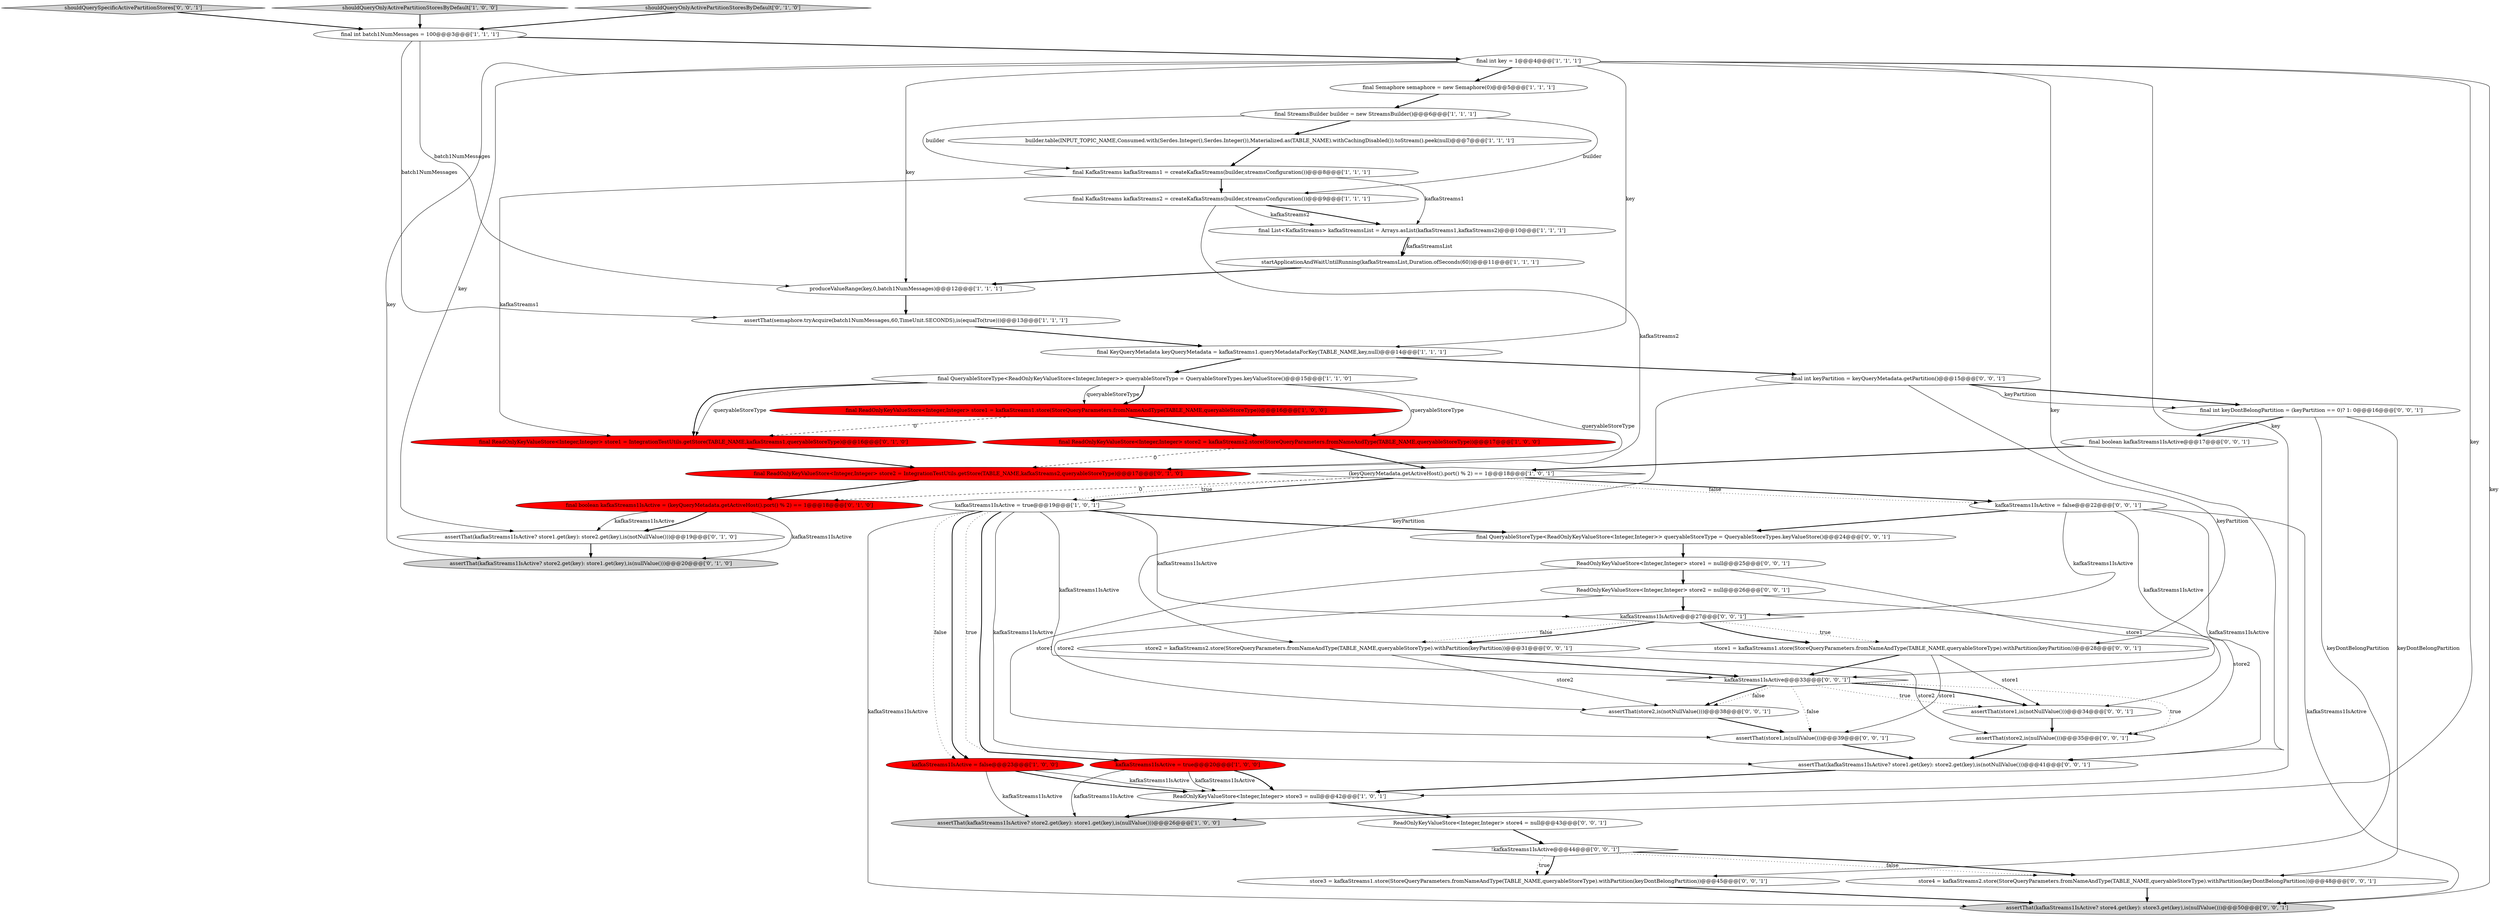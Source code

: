 digraph {
40 [style = filled, label = "store2 = kafkaStreams2.store(StoreQueryParameters.fromNameAndType(TABLE_NAME,queryableStoreType).withPartition(keyPartition))@@@31@@@['0', '0', '1']", fillcolor = white, shape = ellipse image = "AAA0AAABBB3BBB"];
36 [style = filled, label = "store3 = kafkaStreams1.store(StoreQueryParameters.fromNameAndType(TABLE_NAME,queryableStoreType).withPartition(keyDontBelongPartition))@@@45@@@['0', '0', '1']", fillcolor = white, shape = ellipse image = "AAA0AAABBB3BBB"];
15 [style = filled, label = "kafkaStreams1IsActive = false@@@23@@@['1', '0', '0']", fillcolor = red, shape = ellipse image = "AAA1AAABBB1BBB"];
25 [style = filled, label = "assertThat(kafkaStreams1IsActive? store1.get(key): store2.get(key),is(notNullValue()))@@@19@@@['0', '1', '0']", fillcolor = white, shape = ellipse image = "AAA0AAABBB2BBB"];
4 [style = filled, label = "final ReadOnlyKeyValueStore<Integer,Integer> store1 = kafkaStreams1.store(StoreQueryParameters.fromNameAndType(TABLE_NAME,queryableStoreType))@@@16@@@['1', '0', '0']", fillcolor = red, shape = ellipse image = "AAA1AAABBB1BBB"];
21 [style = filled, label = "startApplicationAndWaitUntilRunning(kafkaStreamsList,Duration.ofSeconds(60))@@@11@@@['1', '1', '1']", fillcolor = white, shape = ellipse image = "AAA0AAABBB1BBB"];
5 [style = filled, label = "final StreamsBuilder builder = new StreamsBuilder()@@@6@@@['1', '1', '1']", fillcolor = white, shape = ellipse image = "AAA0AAABBB1BBB"];
43 [style = filled, label = "shouldQuerySpecificActivePartitionStores['0', '0', '1']", fillcolor = lightgray, shape = diamond image = "AAA0AAABBB3BBB"];
10 [style = filled, label = "final Semaphore semaphore = new Semaphore(0)@@@5@@@['1', '1', '1']", fillcolor = white, shape = ellipse image = "AAA0AAABBB1BBB"];
31 [style = filled, label = "assertThat(kafkaStreams1IsActive? store4.get(key): store3.get(key),is(nullValue()))@@@50@@@['0', '0', '1']", fillcolor = lightgray, shape = ellipse image = "AAA0AAABBB3BBB"];
6 [style = filled, label = "final KeyQueryMetadata keyQueryMetadata = kafkaStreams1.queryMetadataForKey(TABLE_NAME,key,null)@@@14@@@['1', '1', '1']", fillcolor = white, shape = ellipse image = "AAA0AAABBB1BBB"];
13 [style = filled, label = "assertThat(semaphore.tryAcquire(batch1NumMessages,60,TimeUnit.SECONDS),is(equalTo(true)))@@@13@@@['1', '1', '1']", fillcolor = white, shape = ellipse image = "AAA0AAABBB1BBB"];
39 [style = filled, label = "ReadOnlyKeyValueStore<Integer,Integer> store4 = null@@@43@@@['0', '0', '1']", fillcolor = white, shape = ellipse image = "AAA0AAABBB3BBB"];
8 [style = filled, label = "final ReadOnlyKeyValueStore<Integer,Integer> store2 = kafkaStreams2.store(StoreQueryParameters.fromNameAndType(TABLE_NAME,queryableStoreType))@@@17@@@['1', '0', '0']", fillcolor = red, shape = ellipse image = "AAA1AAABBB1BBB"];
1 [style = filled, label = "final KafkaStreams kafkaStreams1 = createKafkaStreams(builder,streamsConfiguration())@@@8@@@['1', '1', '1']", fillcolor = white, shape = ellipse image = "AAA0AAABBB1BBB"];
41 [style = filled, label = "!kafkaStreams1IsActive@@@44@@@['0', '0', '1']", fillcolor = white, shape = diamond image = "AAA0AAABBB3BBB"];
42 [style = filled, label = "assertThat(store2,is(notNullValue()))@@@38@@@['0', '0', '1']", fillcolor = white, shape = ellipse image = "AAA0AAABBB3BBB"];
44 [style = filled, label = "ReadOnlyKeyValueStore<Integer,Integer> store2 = null@@@26@@@['0', '0', '1']", fillcolor = white, shape = ellipse image = "AAA0AAABBB3BBB"];
38 [style = filled, label = "ReadOnlyKeyValueStore<Integer,Integer> store1 = null@@@25@@@['0', '0', '1']", fillcolor = white, shape = ellipse image = "AAA0AAABBB3BBB"];
32 [style = filled, label = "store1 = kafkaStreams1.store(StoreQueryParameters.fromNameAndType(TABLE_NAME,queryableStoreType).withPartition(keyPartition))@@@28@@@['0', '0', '1']", fillcolor = white, shape = ellipse image = "AAA0AAABBB3BBB"];
14 [style = filled, label = "(keyQueryMetadata.getActiveHost().port() % 2) == 1@@@18@@@['1', '0', '1']", fillcolor = white, shape = diamond image = "AAA0AAABBB1BBB"];
24 [style = filled, label = "final ReadOnlyKeyValueStore<Integer,Integer> store2 = IntegrationTestUtils.getStore(TABLE_NAME,kafkaStreams2,queryableStoreType)@@@17@@@['0', '1', '0']", fillcolor = red, shape = ellipse image = "AAA1AAABBB2BBB"];
49 [style = filled, label = "assertThat(store2,is(nullValue()))@@@35@@@['0', '0', '1']", fillcolor = white, shape = ellipse image = "AAA0AAABBB3BBB"];
35 [style = filled, label = "store4 = kafkaStreams2.store(StoreQueryParameters.fromNameAndType(TABLE_NAME,queryableStoreType).withPartition(keyDontBelongPartition))@@@48@@@['0', '0', '1']", fillcolor = white, shape = ellipse image = "AAA0AAABBB3BBB"];
9 [style = filled, label = "final QueryableStoreType<ReadOnlyKeyValueStore<Integer,Integer>> queryableStoreType = QueryableStoreTypes.keyValueStore()@@@15@@@['1', '1', '0']", fillcolor = white, shape = ellipse image = "AAA0AAABBB1BBB"];
48 [style = filled, label = "final boolean kafkaStreams1IsActive@@@17@@@['0', '0', '1']", fillcolor = white, shape = ellipse image = "AAA0AAABBB3BBB"];
46 [style = filled, label = "assertThat(kafkaStreams1IsActive? store1.get(key): store2.get(key),is(notNullValue()))@@@41@@@['0', '0', '1']", fillcolor = white, shape = ellipse image = "AAA0AAABBB3BBB"];
28 [style = filled, label = "final int keyPartition = keyQueryMetadata.getPartition()@@@15@@@['0', '0', '1']", fillcolor = white, shape = ellipse image = "AAA0AAABBB3BBB"];
37 [style = filled, label = "kafkaStreams1IsActive = false@@@22@@@['0', '0', '1']", fillcolor = white, shape = ellipse image = "AAA0AAABBB3BBB"];
0 [style = filled, label = "assertThat(kafkaStreams1IsActive? store2.get(key): store1.get(key),is(nullValue()))@@@26@@@['1', '0', '0']", fillcolor = lightgray, shape = ellipse image = "AAA0AAABBB1BBB"];
2 [style = filled, label = "produceValueRange(key,0,batch1NumMessages)@@@12@@@['1', '1', '1']", fillcolor = white, shape = ellipse image = "AAA0AAABBB1BBB"];
20 [style = filled, label = "kafkaStreams1IsActive = true@@@19@@@['1', '0', '1']", fillcolor = white, shape = ellipse image = "AAA0AAABBB1BBB"];
11 [style = filled, label = "final int batch1NumMessages = 100@@@3@@@['1', '1', '1']", fillcolor = white, shape = ellipse image = "AAA0AAABBB1BBB"];
23 [style = filled, label = "assertThat(kafkaStreams1IsActive? store2.get(key): store1.get(key),is(nullValue()))@@@20@@@['0', '1', '0']", fillcolor = lightgray, shape = ellipse image = "AAA0AAABBB2BBB"];
16 [style = filled, label = "final int key = 1@@@4@@@['1', '1', '1']", fillcolor = white, shape = ellipse image = "AAA0AAABBB1BBB"];
30 [style = filled, label = "kafkaStreams1IsActive@@@33@@@['0', '0', '1']", fillcolor = white, shape = diamond image = "AAA0AAABBB3BBB"];
33 [style = filled, label = "assertThat(store1,is(notNullValue()))@@@34@@@['0', '0', '1']", fillcolor = white, shape = ellipse image = "AAA0AAABBB3BBB"];
29 [style = filled, label = "kafkaStreams1IsActive@@@27@@@['0', '0', '1']", fillcolor = white, shape = diamond image = "AAA0AAABBB3BBB"];
45 [style = filled, label = "assertThat(store1,is(nullValue()))@@@39@@@['0', '0', '1']", fillcolor = white, shape = ellipse image = "AAA0AAABBB3BBB"];
34 [style = filled, label = "final int keyDontBelongPartition = (keyPartition == 0)? 1: 0@@@16@@@['0', '0', '1']", fillcolor = white, shape = ellipse image = "AAA0AAABBB3BBB"];
7 [style = filled, label = "shouldQueryOnlyActivePartitionStoresByDefault['1', '0', '0']", fillcolor = lightgray, shape = diamond image = "AAA0AAABBB1BBB"];
47 [style = filled, label = "final QueryableStoreType<ReadOnlyKeyValueStore<Integer,Integer>> queryableStoreType = QueryableStoreTypes.keyValueStore()@@@24@@@['0', '0', '1']", fillcolor = white, shape = ellipse image = "AAA0AAABBB3BBB"];
17 [style = filled, label = "final List<KafkaStreams> kafkaStreamsList = Arrays.asList(kafkaStreams1,kafkaStreams2)@@@10@@@['1', '1', '1']", fillcolor = white, shape = ellipse image = "AAA0AAABBB1BBB"];
19 [style = filled, label = "final KafkaStreams kafkaStreams2 = createKafkaStreams(builder,streamsConfiguration())@@@9@@@['1', '1', '1']", fillcolor = white, shape = ellipse image = "AAA0AAABBB1BBB"];
12 [style = filled, label = "kafkaStreams1IsActive = true@@@20@@@['1', '0', '0']", fillcolor = red, shape = ellipse image = "AAA1AAABBB1BBB"];
3 [style = filled, label = "builder.table(INPUT_TOPIC_NAME,Consumed.with(Serdes.Integer(),Serdes.Integer()),Materialized.as(TABLE_NAME).withCachingDisabled()).toStream().peek(null)@@@7@@@['1', '1', '1']", fillcolor = white, shape = ellipse image = "AAA0AAABBB1BBB"];
18 [style = filled, label = "ReadOnlyKeyValueStore<Integer,Integer> store3 = null@@@42@@@['1', '0', '1']", fillcolor = white, shape = ellipse image = "AAA0AAABBB1BBB"];
22 [style = filled, label = "final boolean kafkaStreams1IsActive = (keyQueryMetadata.getActiveHost().port() % 2) == 1@@@18@@@['0', '1', '0']", fillcolor = red, shape = ellipse image = "AAA1AAABBB2BBB"];
26 [style = filled, label = "shouldQueryOnlyActivePartitionStoresByDefault['0', '1', '0']", fillcolor = lightgray, shape = diamond image = "AAA0AAABBB2BBB"];
27 [style = filled, label = "final ReadOnlyKeyValueStore<Integer,Integer> store1 = IntegrationTestUtils.getStore(TABLE_NAME,kafkaStreams1,queryableStoreType)@@@16@@@['0', '1', '0']", fillcolor = red, shape = ellipse image = "AAA1AAABBB2BBB"];
37->30 [style = solid, label="kafkaStreams1IsActive"];
5->3 [style = bold, label=""];
38->44 [style = bold, label=""];
42->45 [style = bold, label=""];
17->21 [style = solid, label="kafkaStreamsList"];
20->15 [style = dotted, label="false"];
26->11 [style = bold, label=""];
16->31 [style = solid, label="key"];
21->2 [style = bold, label=""];
20->30 [style = solid, label="kafkaStreams1IsActive"];
41->36 [style = dotted, label="true"];
9->27 [style = solid, label="queryableStoreType"];
37->31 [style = solid, label="kafkaStreams1IsActive"];
16->18 [style = solid, label="key"];
9->24 [style = solid, label="queryableStoreType"];
12->18 [style = bold, label=""];
4->8 [style = bold, label=""];
16->6 [style = solid, label="key"];
40->42 [style = solid, label="store2"];
11->2 [style = solid, label="batch1NumMessages"];
20->46 [style = solid, label="kafkaStreams1IsActive"];
30->49 [style = dotted, label="true"];
20->31 [style = solid, label="kafkaStreams1IsActive"];
20->15 [style = bold, label=""];
17->21 [style = bold, label=""];
18->0 [style = bold, label=""];
14->20 [style = bold, label=""];
30->33 [style = dotted, label="true"];
14->37 [style = bold, label=""];
29->40 [style = dotted, label="false"];
11->16 [style = bold, label=""];
35->31 [style = bold, label=""];
22->25 [style = bold, label=""];
16->23 [style = solid, label="key"];
7->11 [style = bold, label=""];
9->8 [style = solid, label="queryableStoreType"];
41->35 [style = dotted, label="false"];
34->48 [style = bold, label=""];
16->0 [style = solid, label="key"];
16->46 [style = solid, label="key"];
32->45 [style = solid, label="store1"];
15->18 [style = solid, label="kafkaStreams1IsActive"];
30->42 [style = bold, label=""];
36->31 [style = bold, label=""];
14->22 [style = dashed, label="0"];
44->49 [style = solid, label="store2"];
38->45 [style = solid, label="store1"];
30->42 [style = dotted, label="false"];
43->11 [style = bold, label=""];
40->49 [style = solid, label="store2"];
37->46 [style = solid, label="kafkaStreams1IsActive"];
49->46 [style = bold, label=""];
29->32 [style = bold, label=""];
44->42 [style = solid, label="store2"];
29->40 [style = bold, label=""];
39->41 [style = bold, label=""];
45->46 [style = bold, label=""];
1->19 [style = bold, label=""];
29->32 [style = dotted, label="true"];
15->0 [style = solid, label="kafkaStreams1IsActive"];
37->47 [style = bold, label=""];
11->13 [style = solid, label="batch1NumMessages"];
30->33 [style = bold, label=""];
3->1 [style = bold, label=""];
14->37 [style = dotted, label="false"];
44->29 [style = bold, label=""];
28->34 [style = solid, label="keyPartition"];
48->14 [style = bold, label=""];
8->14 [style = bold, label=""];
16->2 [style = solid, label="key"];
28->40 [style = solid, label="keyPartition"];
4->27 [style = dashed, label="0"];
19->17 [style = bold, label=""];
32->33 [style = solid, label="store1"];
32->30 [style = bold, label=""];
46->18 [style = bold, label=""];
12->18 [style = solid, label="kafkaStreams1IsActive"];
9->27 [style = bold, label=""];
1->27 [style = solid, label="kafkaStreams1"];
38->33 [style = solid, label="store1"];
41->36 [style = bold, label=""];
10->5 [style = bold, label=""];
18->39 [style = bold, label=""];
30->45 [style = dotted, label="false"];
9->4 [style = solid, label="queryableStoreType"];
40->30 [style = bold, label=""];
27->24 [style = bold, label=""];
13->6 [style = bold, label=""];
33->49 [style = bold, label=""];
41->35 [style = bold, label=""];
5->19 [style = solid, label="builder"];
19->17 [style = solid, label="kafkaStreams2"];
34->35 [style = solid, label="keyDontBelongPartition"];
28->34 [style = bold, label=""];
16->10 [style = bold, label=""];
25->23 [style = bold, label=""];
5->1 [style = solid, label="builder"];
9->4 [style = bold, label=""];
34->36 [style = solid, label="keyDontBelongPartition"];
12->0 [style = solid, label="kafkaStreams1IsActive"];
20->29 [style = solid, label="kafkaStreams1IsActive"];
8->24 [style = dashed, label="0"];
24->22 [style = bold, label=""];
47->38 [style = bold, label=""];
15->18 [style = bold, label=""];
20->47 [style = bold, label=""];
2->13 [style = bold, label=""];
14->20 [style = dotted, label="true"];
19->24 [style = solid, label="kafkaStreams2"];
1->17 [style = solid, label="kafkaStreams1"];
22->25 [style = solid, label="kafkaStreams1IsActive"];
16->25 [style = solid, label="key"];
20->12 [style = bold, label=""];
20->12 [style = dotted, label="true"];
6->9 [style = bold, label=""];
22->23 [style = solid, label="kafkaStreams1IsActive"];
28->32 [style = solid, label="keyPartition"];
37->29 [style = solid, label="kafkaStreams1IsActive"];
6->28 [style = bold, label=""];
}
